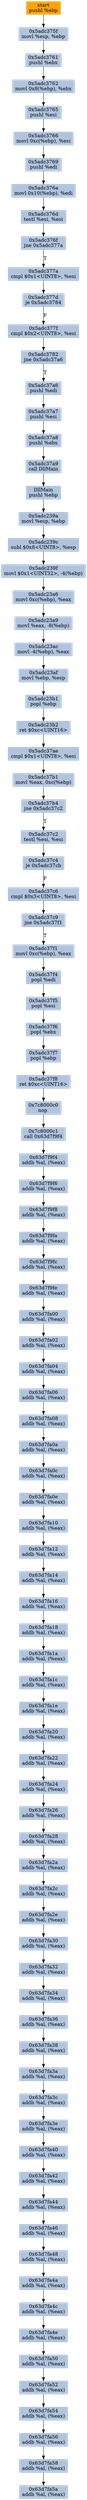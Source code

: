 digraph G {
node[shape=rectangle,style=filled,fillcolor=lightsteelblue,color=lightsteelblue]
bgcolor="transparent"
a0x5adc375epushl_ebp[label="start\npushl %ebp",color="lightgrey",fillcolor="orange"];
a0x5adc375fmovl_esp_ebp[label="0x5adc375f\nmovl %esp, %ebp"];
a0x5adc3761pushl_ebx[label="0x5adc3761\npushl %ebx"];
a0x5adc3762movl_0x8ebp__ebx[label="0x5adc3762\nmovl 0x8(%ebp), %ebx"];
a0x5adc3765pushl_esi[label="0x5adc3765\npushl %esi"];
a0x5adc3766movl_0xcebp__esi[label="0x5adc3766\nmovl 0xc(%ebp), %esi"];
a0x5adc3769pushl_edi[label="0x5adc3769\npushl %edi"];
a0x5adc376amovl_0x10ebp__edi[label="0x5adc376a\nmovl 0x10(%ebp), %edi"];
a0x5adc376dtestl_esi_esi[label="0x5adc376d\ntestl %esi, %esi"];
a0x5adc376fjne_0x5adc377a[label="0x5adc376f\njne 0x5adc377a"];
a0x5adc377acmpl_0x1UINT8_esi[label="0x5adc377a\ncmpl $0x1<UINT8>, %esi"];
a0x5adc377dje_0x5adc3784[label="0x5adc377d\nje 0x5adc3784"];
a0x5adc377fcmpl_0x2UINT8_esi[label="0x5adc377f\ncmpl $0x2<UINT8>, %esi"];
a0x5adc3782jne_0x5adc37a6[label="0x5adc3782\njne 0x5adc37a6"];
a0x5adc37a6pushl_edi[label="0x5adc37a6\npushl %edi"];
a0x5adc37a7pushl_esi[label="0x5adc37a7\npushl %esi"];
a0x5adc37a8pushl_ebx[label="0x5adc37a8\npushl %ebx"];
a0x5adc37a9call_DllMain[label="0x5adc37a9\ncall DllMain"];
a0x5adc2399pushl_ebp[label="DllMain\npushl %ebp"];
a0x5adc239amovl_esp_ebp[label="0x5adc239a\nmovl %esp, %ebp"];
a0x5adc239csubl_0x8UINT8_esp[label="0x5adc239c\nsubl $0x8<UINT8>, %esp"];
a0x5adc239fmovl_0x1UINT32__4ebp_[label="0x5adc239f\nmovl $0x1<UINT32>, -4(%ebp)"];
a0x5adc23a6movl_0xcebp__eax[label="0x5adc23a6\nmovl 0xc(%ebp), %eax"];
a0x5adc23a9movl_eax__8ebp_[label="0x5adc23a9\nmovl %eax, -8(%ebp)"];
a0x5adc23acmovl__4ebp__eax[label="0x5adc23ac\nmovl -4(%ebp), %eax"];
a0x5adc23afmovl_ebp_esp[label="0x5adc23af\nmovl %ebp, %esp"];
a0x5adc23b1popl_ebp[label="0x5adc23b1\npopl %ebp"];
a0x5adc23b2ret_0xcUINT16[label="0x5adc23b2\nret $0xc<UINT16>"];
a0x5adc37aecmpl_0x1UINT8_esi[label="0x5adc37ae\ncmpl $0x1<UINT8>, %esi"];
a0x5adc37b1movl_eax_0xcebp_[label="0x5adc37b1\nmovl %eax, 0xc(%ebp)"];
a0x5adc37b4jne_0x5adc37c2[label="0x5adc37b4\njne 0x5adc37c2"];
a0x5adc37c2testl_esi_esi[label="0x5adc37c2\ntestl %esi, %esi"];
a0x5adc37c4je_0x5adc37cb[label="0x5adc37c4\nje 0x5adc37cb"];
a0x5adc37c6cmpl_0x3UINT8_esi[label="0x5adc37c6\ncmpl $0x3<UINT8>, %esi"];
a0x5adc37c9jne_0x5adc37f1[label="0x5adc37c9\njne 0x5adc37f1"];
a0x5adc37f1movl_0xcebp__eax[label="0x5adc37f1\nmovl 0xc(%ebp), %eax"];
a0x5adc37f4popl_edi[label="0x5adc37f4\npopl %edi"];
a0x5adc37f5popl_esi[label="0x5adc37f5\npopl %esi"];
a0x5adc37f6popl_ebx[label="0x5adc37f6\npopl %ebx"];
a0x5adc37f7popl_ebp[label="0x5adc37f7\npopl %ebp"];
a0x5adc37f8ret_0xcUINT16[label="0x5adc37f8\nret $0xc<UINT16>"];
a0x7c8000c0nop_[label="0x7c8000c0\nnop "];
a0x7c8000c1call_0x63d7f9f4[label="0x7c8000c1\ncall 0x63d7f9f4"];
a0x63d7f9f4addb_al_eax_[label="0x63d7f9f4\naddb %al, (%eax)"];
a0x63d7f9f6addb_al_eax_[label="0x63d7f9f6\naddb %al, (%eax)"];
a0x63d7f9f8addb_al_eax_[label="0x63d7f9f8\naddb %al, (%eax)"];
a0x63d7f9faaddb_al_eax_[label="0x63d7f9fa\naddb %al, (%eax)"];
a0x63d7f9fcaddb_al_eax_[label="0x63d7f9fc\naddb %al, (%eax)"];
a0x63d7f9feaddb_al_eax_[label="0x63d7f9fe\naddb %al, (%eax)"];
a0x63d7fa00addb_al_eax_[label="0x63d7fa00\naddb %al, (%eax)"];
a0x63d7fa02addb_al_eax_[label="0x63d7fa02\naddb %al, (%eax)"];
a0x63d7fa04addb_al_eax_[label="0x63d7fa04\naddb %al, (%eax)"];
a0x63d7fa06addb_al_eax_[label="0x63d7fa06\naddb %al, (%eax)"];
a0x63d7fa08addb_al_eax_[label="0x63d7fa08\naddb %al, (%eax)"];
a0x63d7fa0aaddb_al_eax_[label="0x63d7fa0a\naddb %al, (%eax)"];
a0x63d7fa0caddb_al_eax_[label="0x63d7fa0c\naddb %al, (%eax)"];
a0x63d7fa0eaddb_al_eax_[label="0x63d7fa0e\naddb %al, (%eax)"];
a0x63d7fa10addb_al_eax_[label="0x63d7fa10\naddb %al, (%eax)"];
a0x63d7fa12addb_al_eax_[label="0x63d7fa12\naddb %al, (%eax)"];
a0x63d7fa14addb_al_eax_[label="0x63d7fa14\naddb %al, (%eax)"];
a0x63d7fa16addb_al_eax_[label="0x63d7fa16\naddb %al, (%eax)"];
a0x63d7fa18addb_al_eax_[label="0x63d7fa18\naddb %al, (%eax)"];
a0x63d7fa1aaddb_al_eax_[label="0x63d7fa1a\naddb %al, (%eax)"];
a0x63d7fa1caddb_al_eax_[label="0x63d7fa1c\naddb %al, (%eax)"];
a0x63d7fa1eaddb_al_eax_[label="0x63d7fa1e\naddb %al, (%eax)"];
a0x63d7fa20addb_al_eax_[label="0x63d7fa20\naddb %al, (%eax)"];
a0x63d7fa22addb_al_eax_[label="0x63d7fa22\naddb %al, (%eax)"];
a0x63d7fa24addb_al_eax_[label="0x63d7fa24\naddb %al, (%eax)"];
a0x63d7fa26addb_al_eax_[label="0x63d7fa26\naddb %al, (%eax)"];
a0x63d7fa28addb_al_eax_[label="0x63d7fa28\naddb %al, (%eax)"];
a0x63d7fa2aaddb_al_eax_[label="0x63d7fa2a\naddb %al, (%eax)"];
a0x63d7fa2caddb_al_eax_[label="0x63d7fa2c\naddb %al, (%eax)"];
a0x63d7fa2eaddb_al_eax_[label="0x63d7fa2e\naddb %al, (%eax)"];
a0x63d7fa30addb_al_eax_[label="0x63d7fa30\naddb %al, (%eax)"];
a0x63d7fa32addb_al_eax_[label="0x63d7fa32\naddb %al, (%eax)"];
a0x63d7fa34addb_al_eax_[label="0x63d7fa34\naddb %al, (%eax)"];
a0x63d7fa36addb_al_eax_[label="0x63d7fa36\naddb %al, (%eax)"];
a0x63d7fa38addb_al_eax_[label="0x63d7fa38\naddb %al, (%eax)"];
a0x63d7fa3aaddb_al_eax_[label="0x63d7fa3a\naddb %al, (%eax)"];
a0x63d7fa3caddb_al_eax_[label="0x63d7fa3c\naddb %al, (%eax)"];
a0x63d7fa3eaddb_al_eax_[label="0x63d7fa3e\naddb %al, (%eax)"];
a0x63d7fa40addb_al_eax_[label="0x63d7fa40\naddb %al, (%eax)"];
a0x63d7fa42addb_al_eax_[label="0x63d7fa42\naddb %al, (%eax)"];
a0x63d7fa44addb_al_eax_[label="0x63d7fa44\naddb %al, (%eax)"];
a0x63d7fa46addb_al_eax_[label="0x63d7fa46\naddb %al, (%eax)"];
a0x63d7fa48addb_al_eax_[label="0x63d7fa48\naddb %al, (%eax)"];
a0x63d7fa4aaddb_al_eax_[label="0x63d7fa4a\naddb %al, (%eax)"];
a0x63d7fa4caddb_al_eax_[label="0x63d7fa4c\naddb %al, (%eax)"];
a0x63d7fa4eaddb_al_eax_[label="0x63d7fa4e\naddb %al, (%eax)"];
a0x63d7fa50addb_al_eax_[label="0x63d7fa50\naddb %al, (%eax)"];
a0x63d7fa52addb_al_eax_[label="0x63d7fa52\naddb %al, (%eax)"];
a0x63d7fa54addb_al_eax_[label="0x63d7fa54\naddb %al, (%eax)"];
a0x63d7fa56addb_al_eax_[label="0x63d7fa56\naddb %al, (%eax)"];
a0x63d7fa58addb_al_eax_[label="0x63d7fa58\naddb %al, (%eax)"];
a0x63d7fa5aaddb_al_eax_[label="0x63d7fa5a\naddb %al, (%eax)"];
a0x5adc375epushl_ebp -> a0x5adc375fmovl_esp_ebp [color="#000000"];
a0x5adc375fmovl_esp_ebp -> a0x5adc3761pushl_ebx [color="#000000"];
a0x5adc3761pushl_ebx -> a0x5adc3762movl_0x8ebp__ebx [color="#000000"];
a0x5adc3762movl_0x8ebp__ebx -> a0x5adc3765pushl_esi [color="#000000"];
a0x5adc3765pushl_esi -> a0x5adc3766movl_0xcebp__esi [color="#000000"];
a0x5adc3766movl_0xcebp__esi -> a0x5adc3769pushl_edi [color="#000000"];
a0x5adc3769pushl_edi -> a0x5adc376amovl_0x10ebp__edi [color="#000000"];
a0x5adc376amovl_0x10ebp__edi -> a0x5adc376dtestl_esi_esi [color="#000000"];
a0x5adc376dtestl_esi_esi -> a0x5adc376fjne_0x5adc377a [color="#000000"];
a0x5adc376fjne_0x5adc377a -> a0x5adc377acmpl_0x1UINT8_esi [color="#000000",label="T"];
a0x5adc377acmpl_0x1UINT8_esi -> a0x5adc377dje_0x5adc3784 [color="#000000"];
a0x5adc377dje_0x5adc3784 -> a0x5adc377fcmpl_0x2UINT8_esi [color="#000000",label="F"];
a0x5adc377fcmpl_0x2UINT8_esi -> a0x5adc3782jne_0x5adc37a6 [color="#000000"];
a0x5adc3782jne_0x5adc37a6 -> a0x5adc37a6pushl_edi [color="#000000",label="T"];
a0x5adc37a6pushl_edi -> a0x5adc37a7pushl_esi [color="#000000"];
a0x5adc37a7pushl_esi -> a0x5adc37a8pushl_ebx [color="#000000"];
a0x5adc37a8pushl_ebx -> a0x5adc37a9call_DllMain [color="#000000"];
a0x5adc37a9call_DllMain -> a0x5adc2399pushl_ebp [color="#000000"];
a0x5adc2399pushl_ebp -> a0x5adc239amovl_esp_ebp [color="#000000"];
a0x5adc239amovl_esp_ebp -> a0x5adc239csubl_0x8UINT8_esp [color="#000000"];
a0x5adc239csubl_0x8UINT8_esp -> a0x5adc239fmovl_0x1UINT32__4ebp_ [color="#000000"];
a0x5adc239fmovl_0x1UINT32__4ebp_ -> a0x5adc23a6movl_0xcebp__eax [color="#000000"];
a0x5adc23a6movl_0xcebp__eax -> a0x5adc23a9movl_eax__8ebp_ [color="#000000"];
a0x5adc23a9movl_eax__8ebp_ -> a0x5adc23acmovl__4ebp__eax [color="#000000"];
a0x5adc23acmovl__4ebp__eax -> a0x5adc23afmovl_ebp_esp [color="#000000"];
a0x5adc23afmovl_ebp_esp -> a0x5adc23b1popl_ebp [color="#000000"];
a0x5adc23b1popl_ebp -> a0x5adc23b2ret_0xcUINT16 [color="#000000"];
a0x5adc23b2ret_0xcUINT16 -> a0x5adc37aecmpl_0x1UINT8_esi [color="#000000"];
a0x5adc37aecmpl_0x1UINT8_esi -> a0x5adc37b1movl_eax_0xcebp_ [color="#000000"];
a0x5adc37b1movl_eax_0xcebp_ -> a0x5adc37b4jne_0x5adc37c2 [color="#000000"];
a0x5adc37b4jne_0x5adc37c2 -> a0x5adc37c2testl_esi_esi [color="#000000",label="T"];
a0x5adc37c2testl_esi_esi -> a0x5adc37c4je_0x5adc37cb [color="#000000"];
a0x5adc37c4je_0x5adc37cb -> a0x5adc37c6cmpl_0x3UINT8_esi [color="#000000",label="F"];
a0x5adc37c6cmpl_0x3UINT8_esi -> a0x5adc37c9jne_0x5adc37f1 [color="#000000"];
a0x5adc37c9jne_0x5adc37f1 -> a0x5adc37f1movl_0xcebp__eax [color="#000000",label="T"];
a0x5adc37f1movl_0xcebp__eax -> a0x5adc37f4popl_edi [color="#000000"];
a0x5adc37f4popl_edi -> a0x5adc37f5popl_esi [color="#000000"];
a0x5adc37f5popl_esi -> a0x5adc37f6popl_ebx [color="#000000"];
a0x5adc37f6popl_ebx -> a0x5adc37f7popl_ebp [color="#000000"];
a0x5adc37f7popl_ebp -> a0x5adc37f8ret_0xcUINT16 [color="#000000"];
a0x5adc37f8ret_0xcUINT16 -> a0x7c8000c0nop_ [color="#000000"];
a0x7c8000c0nop_ -> a0x7c8000c1call_0x63d7f9f4 [color="#000000"];
a0x7c8000c1call_0x63d7f9f4 -> a0x63d7f9f4addb_al_eax_ [color="#000000"];
a0x63d7f9f4addb_al_eax_ -> a0x63d7f9f6addb_al_eax_ [color="#000000"];
a0x63d7f9f6addb_al_eax_ -> a0x63d7f9f8addb_al_eax_ [color="#000000"];
a0x63d7f9f8addb_al_eax_ -> a0x63d7f9faaddb_al_eax_ [color="#000000"];
a0x63d7f9faaddb_al_eax_ -> a0x63d7f9fcaddb_al_eax_ [color="#000000"];
a0x63d7f9fcaddb_al_eax_ -> a0x63d7f9feaddb_al_eax_ [color="#000000"];
a0x63d7f9feaddb_al_eax_ -> a0x63d7fa00addb_al_eax_ [color="#000000"];
a0x63d7fa00addb_al_eax_ -> a0x63d7fa02addb_al_eax_ [color="#000000"];
a0x63d7fa02addb_al_eax_ -> a0x63d7fa04addb_al_eax_ [color="#000000"];
a0x63d7fa04addb_al_eax_ -> a0x63d7fa06addb_al_eax_ [color="#000000"];
a0x63d7fa06addb_al_eax_ -> a0x63d7fa08addb_al_eax_ [color="#000000"];
a0x63d7fa08addb_al_eax_ -> a0x63d7fa0aaddb_al_eax_ [color="#000000"];
a0x63d7fa0aaddb_al_eax_ -> a0x63d7fa0caddb_al_eax_ [color="#000000"];
a0x63d7fa0caddb_al_eax_ -> a0x63d7fa0eaddb_al_eax_ [color="#000000"];
a0x63d7fa0eaddb_al_eax_ -> a0x63d7fa10addb_al_eax_ [color="#000000"];
a0x63d7fa10addb_al_eax_ -> a0x63d7fa12addb_al_eax_ [color="#000000"];
a0x63d7fa12addb_al_eax_ -> a0x63d7fa14addb_al_eax_ [color="#000000"];
a0x63d7fa14addb_al_eax_ -> a0x63d7fa16addb_al_eax_ [color="#000000"];
a0x63d7fa16addb_al_eax_ -> a0x63d7fa18addb_al_eax_ [color="#000000"];
a0x63d7fa18addb_al_eax_ -> a0x63d7fa1aaddb_al_eax_ [color="#000000"];
a0x63d7fa1aaddb_al_eax_ -> a0x63d7fa1caddb_al_eax_ [color="#000000"];
a0x63d7fa1caddb_al_eax_ -> a0x63d7fa1eaddb_al_eax_ [color="#000000"];
a0x63d7fa1eaddb_al_eax_ -> a0x63d7fa20addb_al_eax_ [color="#000000"];
a0x63d7fa20addb_al_eax_ -> a0x63d7fa22addb_al_eax_ [color="#000000"];
a0x63d7fa22addb_al_eax_ -> a0x63d7fa24addb_al_eax_ [color="#000000"];
a0x63d7fa24addb_al_eax_ -> a0x63d7fa26addb_al_eax_ [color="#000000"];
a0x63d7fa26addb_al_eax_ -> a0x63d7fa28addb_al_eax_ [color="#000000"];
a0x63d7fa28addb_al_eax_ -> a0x63d7fa2aaddb_al_eax_ [color="#000000"];
a0x63d7fa2aaddb_al_eax_ -> a0x63d7fa2caddb_al_eax_ [color="#000000"];
a0x63d7fa2caddb_al_eax_ -> a0x63d7fa2eaddb_al_eax_ [color="#000000"];
a0x63d7fa2eaddb_al_eax_ -> a0x63d7fa30addb_al_eax_ [color="#000000"];
a0x63d7fa30addb_al_eax_ -> a0x63d7fa32addb_al_eax_ [color="#000000"];
a0x63d7fa32addb_al_eax_ -> a0x63d7fa34addb_al_eax_ [color="#000000"];
a0x63d7fa34addb_al_eax_ -> a0x63d7fa36addb_al_eax_ [color="#000000"];
a0x63d7fa36addb_al_eax_ -> a0x63d7fa38addb_al_eax_ [color="#000000"];
a0x63d7fa38addb_al_eax_ -> a0x63d7fa3aaddb_al_eax_ [color="#000000"];
a0x63d7fa3aaddb_al_eax_ -> a0x63d7fa3caddb_al_eax_ [color="#000000"];
a0x63d7fa3caddb_al_eax_ -> a0x63d7fa3eaddb_al_eax_ [color="#000000"];
a0x63d7fa3eaddb_al_eax_ -> a0x63d7fa40addb_al_eax_ [color="#000000"];
a0x63d7fa40addb_al_eax_ -> a0x63d7fa42addb_al_eax_ [color="#000000"];
a0x63d7fa42addb_al_eax_ -> a0x63d7fa44addb_al_eax_ [color="#000000"];
a0x63d7fa44addb_al_eax_ -> a0x63d7fa46addb_al_eax_ [color="#000000"];
a0x63d7fa46addb_al_eax_ -> a0x63d7fa48addb_al_eax_ [color="#000000"];
a0x63d7fa48addb_al_eax_ -> a0x63d7fa4aaddb_al_eax_ [color="#000000"];
a0x63d7fa4aaddb_al_eax_ -> a0x63d7fa4caddb_al_eax_ [color="#000000"];
a0x63d7fa4caddb_al_eax_ -> a0x63d7fa4eaddb_al_eax_ [color="#000000"];
a0x63d7fa4eaddb_al_eax_ -> a0x63d7fa50addb_al_eax_ [color="#000000"];
a0x63d7fa50addb_al_eax_ -> a0x63d7fa52addb_al_eax_ [color="#000000"];
a0x63d7fa52addb_al_eax_ -> a0x63d7fa54addb_al_eax_ [color="#000000"];
a0x63d7fa54addb_al_eax_ -> a0x63d7fa56addb_al_eax_ [color="#000000"];
a0x63d7fa56addb_al_eax_ -> a0x63d7fa58addb_al_eax_ [color="#000000"];
a0x63d7fa58addb_al_eax_ -> a0x63d7fa5aaddb_al_eax_ [color="#000000"];
}

